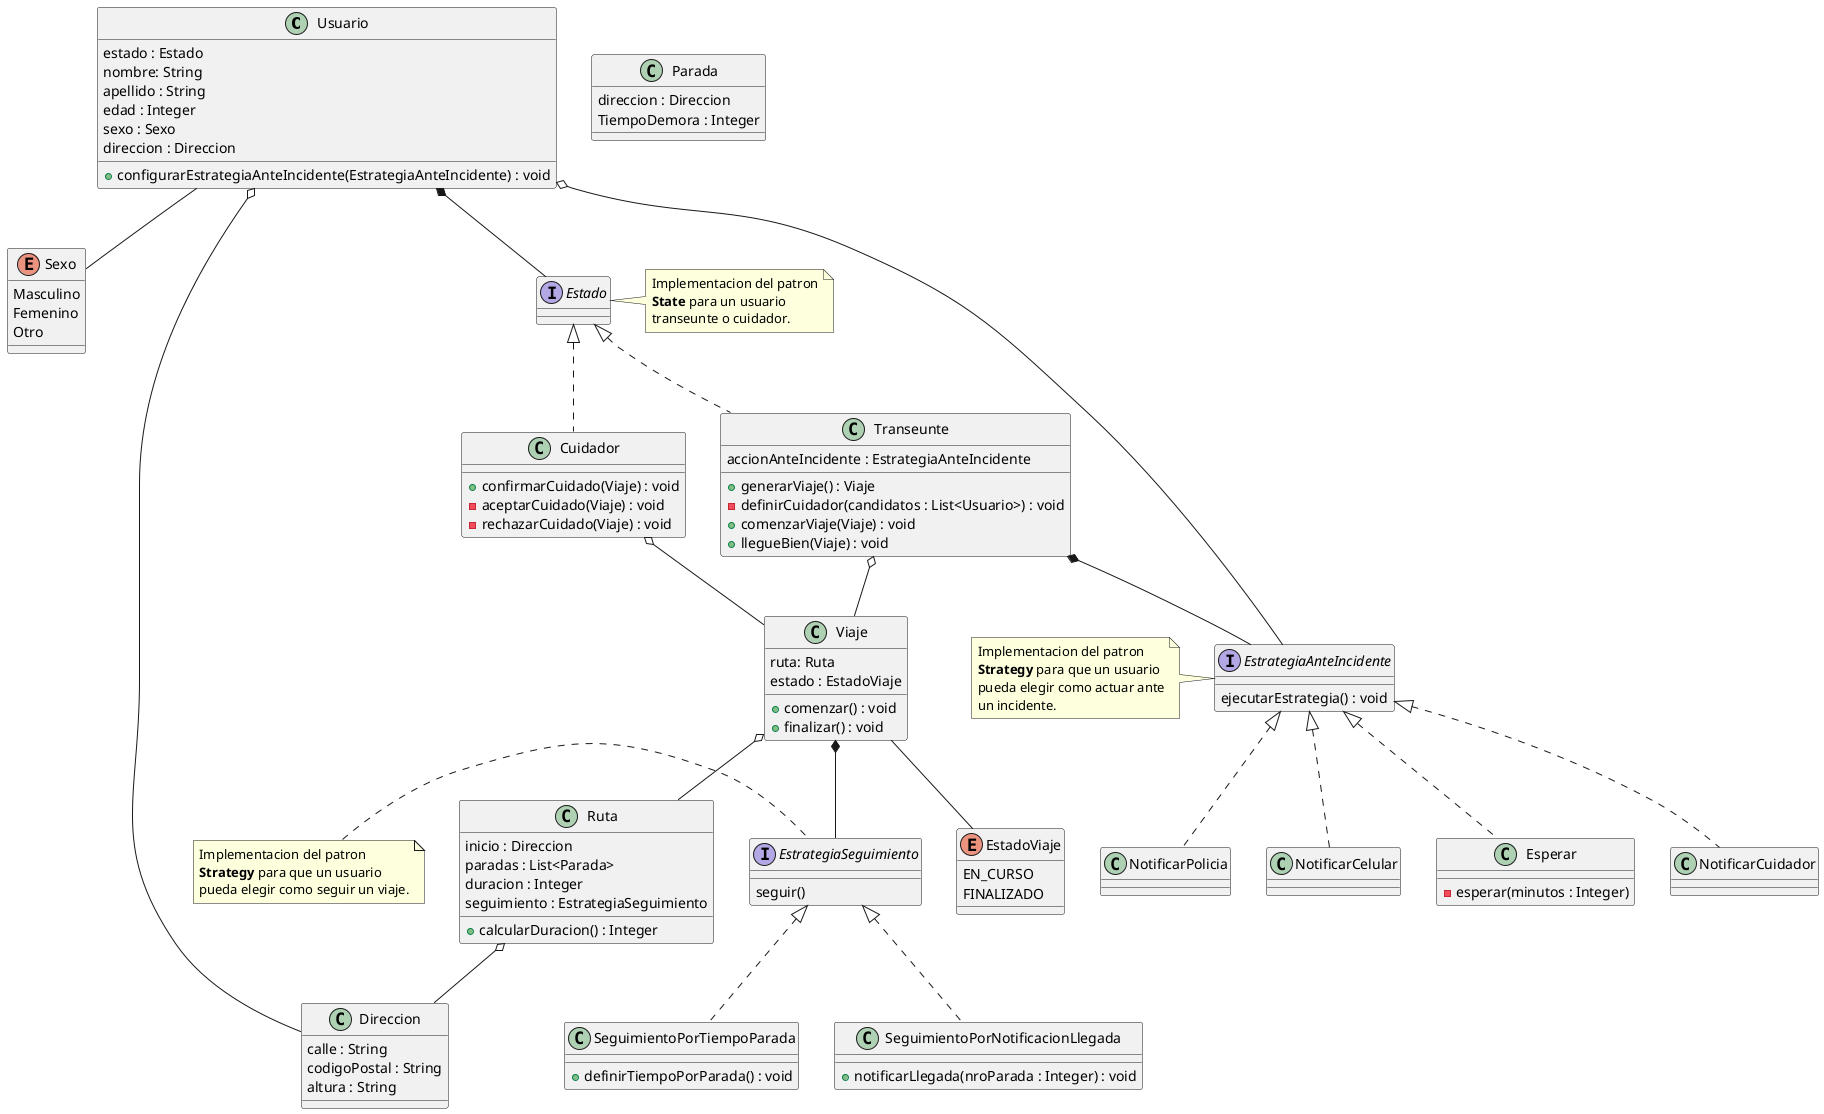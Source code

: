 @startuml
class Usuario{
    estado : Estado
    nombre: String
    apellido : String
    edad : Integer
    sexo : Sexo
    direccion : Direccion
    + configurarEstrategiaAnteIncidente(EstrategiaAnteIncidente) : void
}

enum Sexo{
    Masculino
    Femenino
    Otro
}

interface Estado{
    'TODO: Que metodo podria ir en esta interfaz??'
}

class Transeunte {
    accionAnteIncidente : EstrategiaAnteIncidente

    + generarViaje() : Viaje
    - definirCuidador(candidatos : List<Usuario>) : void
    + comenzarViaje(Viaje) : void
    + llegueBien(Viaje) : void
}

class Cuidador {
    + confirmarCuidado(Viaje) : void
    - aceptarCuidado(Viaje) : void
    - rechazarCuidado(Viaje) : void
}

class Viaje {
    ruta: Ruta
    estado : EstadoViaje
    + comenzar() : void
    + finalizar() : void
}

enum EstadoViaje{
    EN_CURSO
    FINALIZADO
}

class Ruta{
    inicio : Direccion
    paradas : List<Parada>
    duracion : Integer
    seguimiento : EstrategiaSeguimiento
    + calcularDuracion() : Integer
}

class Parada {
    direccion : Direccion
    TiempoDemora : Integer
}

interface EstrategiaSeguimiento {
    seguir()
}

class SeguimientoPorNotificacionLlegada implements EstrategiaSeguimiento {
    + notificarLlegada(nroParada : Integer) : void
}

class SeguimientoPorTiempoParada implements EstrategiaSeguimiento {
    + definirTiempoPorParada() : void
}

interface EstrategiaAnteIncidente {
    ejecutarEstrategia() : void
}

class NotificarCuidador{}

class NotificarPolicia{}

class NotificarCelular{}

'TODO: Checkear si estan bien parametrizados los minutos'
class Esperar{
    - esperar(minutos : Integer)
}

class Direccion{
    calle : String
    codigoPostal : String
    altura : String
}

'Relaciones'
Usuario *-- Estado
Usuario o-- Direccion
Usuario o-- EstrategiaAnteIncidente
Usuario -- Sexo

Estado <|.. Transeunte
Estado <|.. Cuidador

Transeunte *-- EstrategiaAnteIncidente

Viaje o-- Ruta
Transeunte o-- Viaje
Cuidador o-- Viaje
Viaje -- EstadoViaje
Viaje *-- EstrategiaSeguimiento

Ruta o-- Direccion

EstrategiaAnteIncidente <|.. NotificarCuidador
EstrategiaAnteIncidente <|.. NotificarCelular
EstrategiaAnteIncidente <|.. NotificarPolicia
EstrategiaAnteIncidente <|.. Esperar

'Notas'
note left of EstrategiaSeguimiento
    Implementacion del patron
    **Strategy** para que un usuario
    pueda elegir como seguir un viaje.
end note

note left of Estado
    Implementacion del patron
    **State** para un usuario
    transeunte o cuidador.
end note

note left of EstrategiaAnteIncidente
    Implementacion del patron
    **Strategy** para que un usuario
    pueda elegir como actuar ante
    un incidente.
end note

@enduml